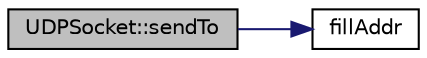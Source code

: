 digraph "UDPSocket::sendTo"
{
 // LATEX_PDF_SIZE
  edge [fontname="Helvetica",fontsize="10",labelfontname="Helvetica",labelfontsize="10"];
  node [fontname="Helvetica",fontsize="10",shape=record];
  rankdir="LR";
  Node1 [label="UDPSocket::sendTo",height=0.2,width=0.4,color="black", fillcolor="grey75", style="filled", fontcolor="black",tooltip=" "];
  Node1 -> Node2 [color="midnightblue",fontsize="10",style="solid",fontname="Helvetica"];
  Node2 [label="fillAddr",height=0.2,width=0.4,color="black", fillcolor="white", style="filled",URL="$_practical_socket_8cpp.html#a155e03535e1d5c1f5df7ceafe63dbdb0",tooltip=" "];
}
